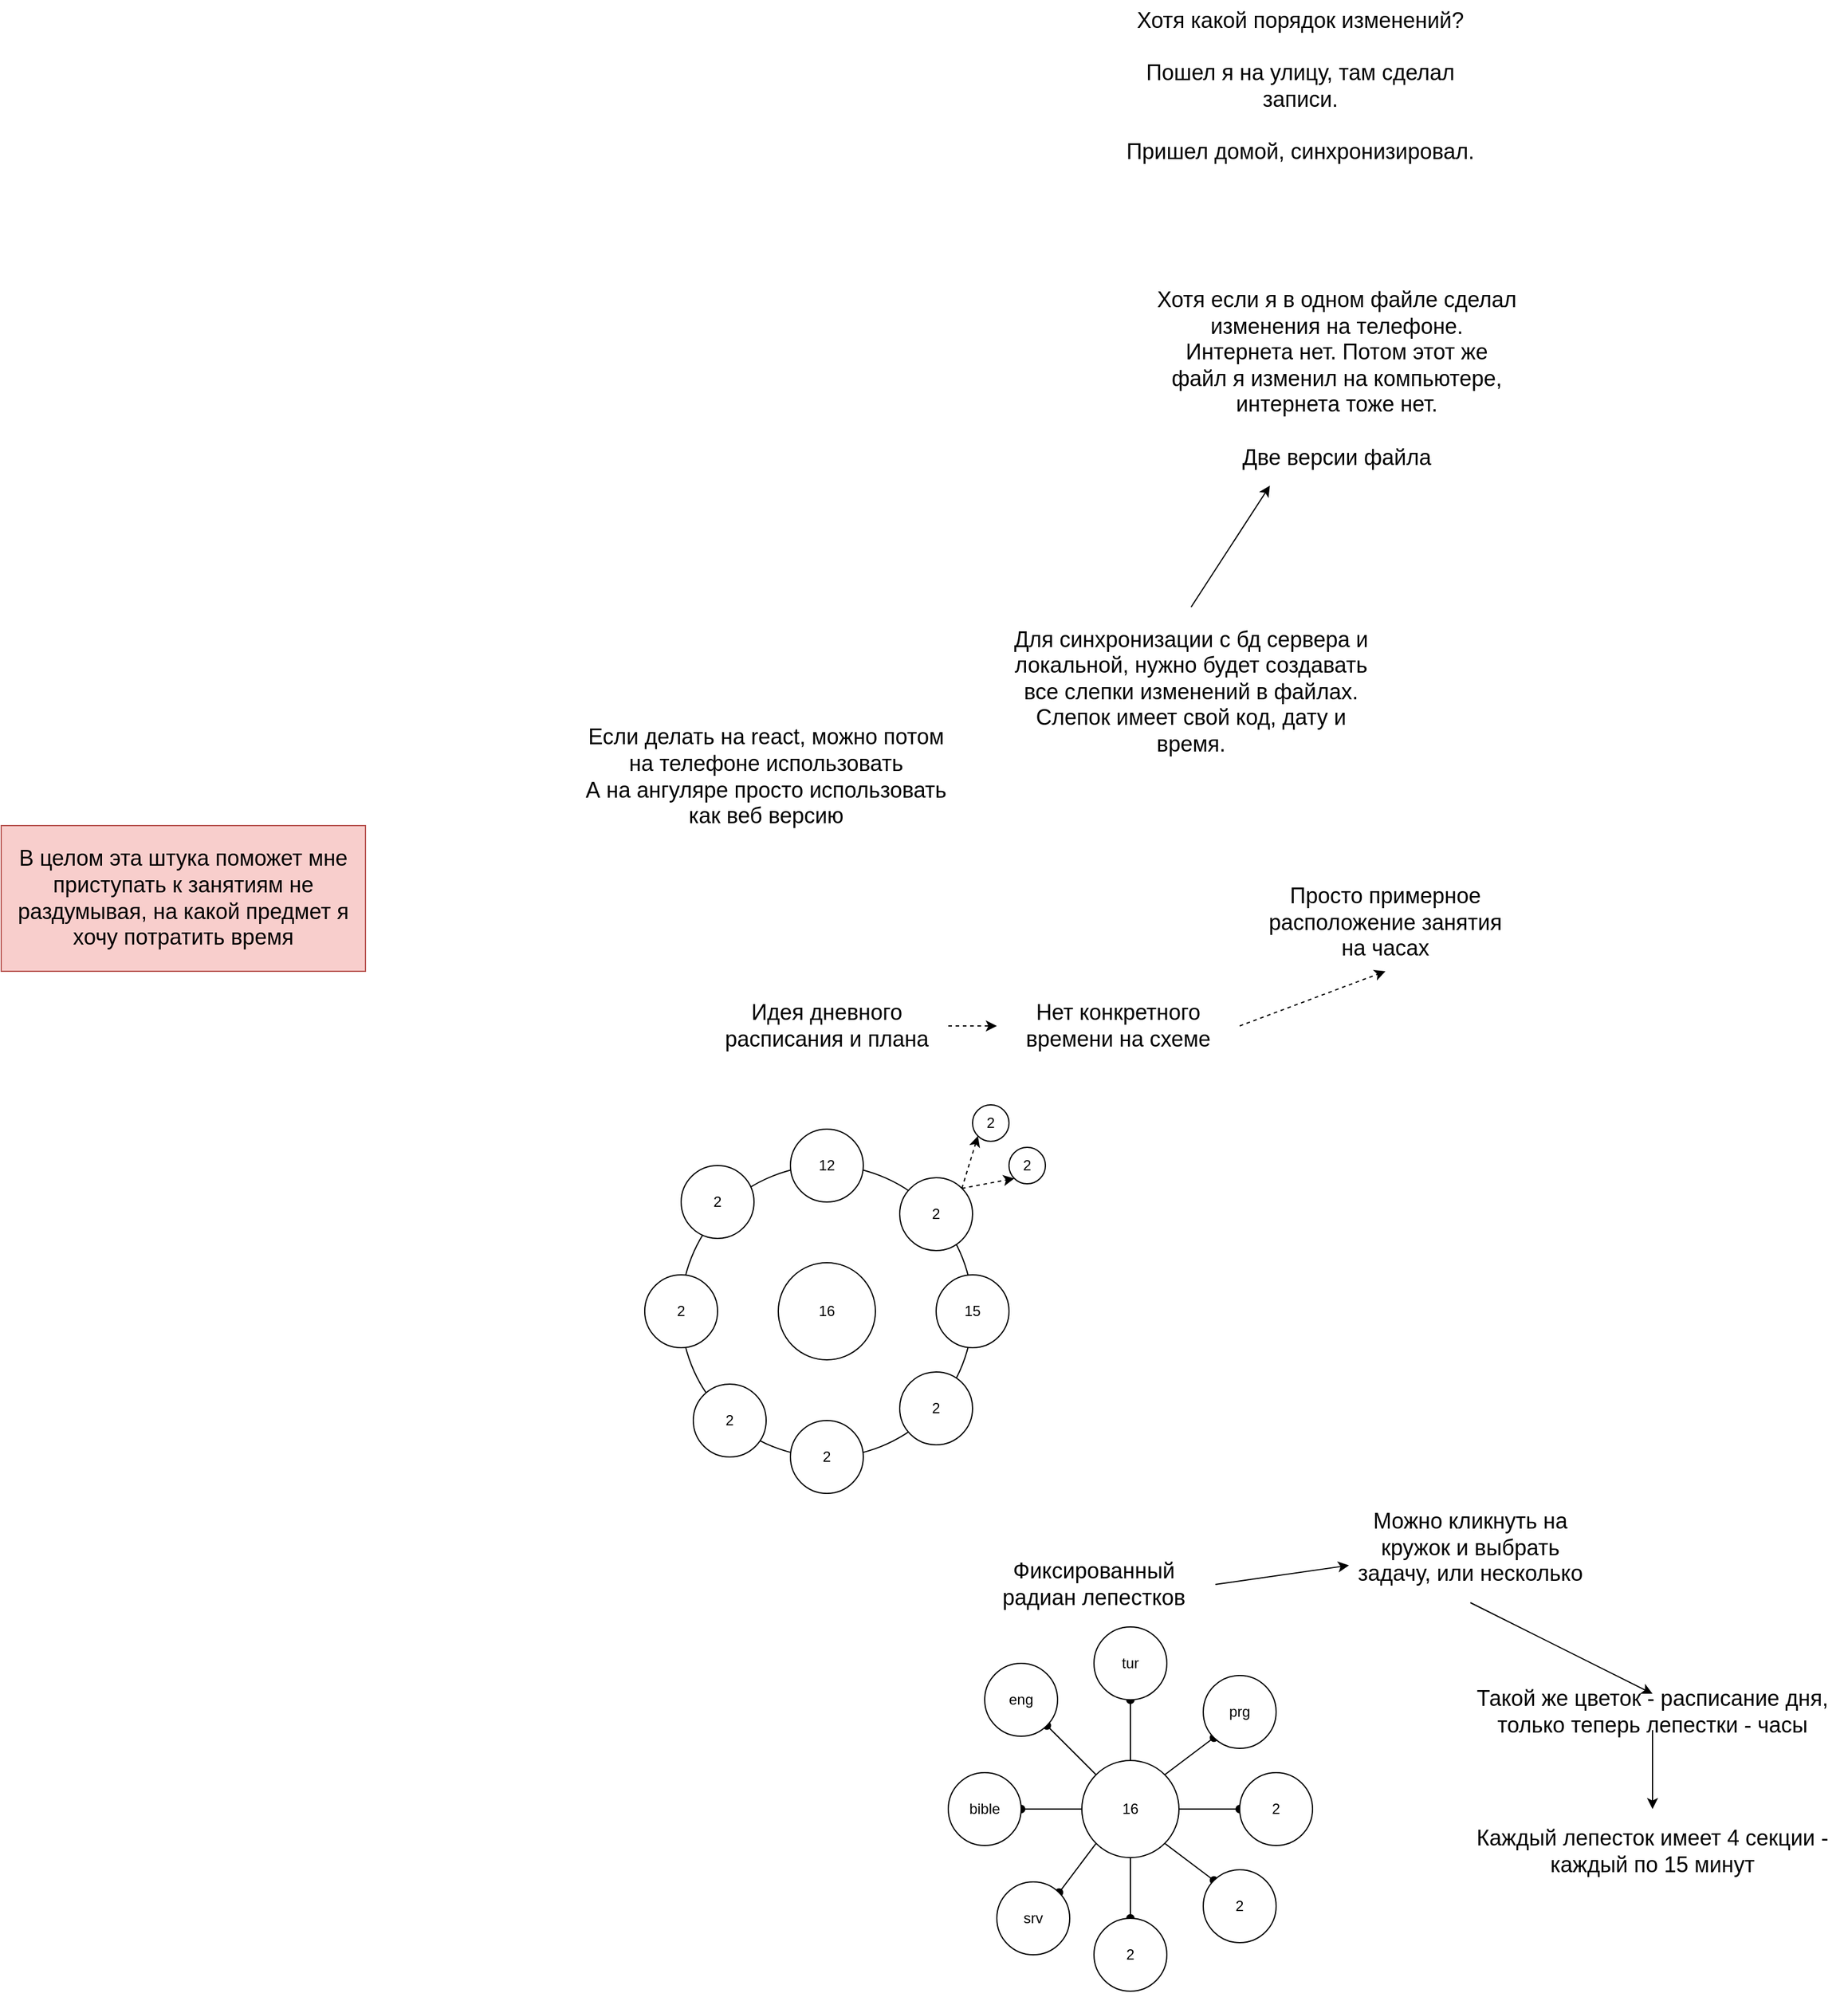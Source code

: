 <mxfile version="20.7.4" type="device"><diagram id="0Q4IL7FbnvLIN-00-HXQ" name="Page-1"><mxGraphModel dx="2002" dy="1829" grid="1" gridSize="10" guides="1" tooltips="1" connect="1" arrows="1" fold="1" page="1" pageScale="1" pageWidth="850" pageHeight="1100" math="0" shadow="0"><root><mxCell id="0"/><mxCell id="1" parent="0"/><mxCell id="SL_M_Cni7b0inNf8drw--4" value="" style="ellipse;whiteSpace=wrap;html=1;aspect=fixed;fillColor=none;" parent="1" vertex="1"><mxGeometry x="160" y="40" width="240" height="240" as="geometry"/></mxCell><mxCell id="SL_M_Cni7b0inNf8drw--1" value="16" style="ellipse;whiteSpace=wrap;html=1;aspect=fixed;" parent="1" vertex="1"><mxGeometry x="240" y="120" width="80" height="80" as="geometry"/></mxCell><mxCell id="SL_M_Cni7b0inNf8drw--2" value="12" style="ellipse;whiteSpace=wrap;html=1;aspect=fixed;" parent="1" vertex="1"><mxGeometry x="250" y="10" width="60" height="60" as="geometry"/></mxCell><mxCell id="SL_M_Cni7b0inNf8drw--14" style="edgeStyle=none;rounded=0;orthogonalLoop=1;jettySize=auto;html=1;exitX=1;exitY=0;exitDx=0;exitDy=0;entryX=0;entryY=1;entryDx=0;entryDy=0;fontSize=18;dashed=1;" parent="1" source="SL_M_Cni7b0inNf8drw--3" target="SL_M_Cni7b0inNf8drw--12" edge="1"><mxGeometry relative="1" as="geometry"/></mxCell><mxCell id="SL_M_Cni7b0inNf8drw--16" style="edgeStyle=none;rounded=0;orthogonalLoop=1;jettySize=auto;html=1;exitX=1;exitY=0;exitDx=0;exitDy=0;entryX=0;entryY=1;entryDx=0;entryDy=0;dashed=1;fontSize=18;" parent="1" source="SL_M_Cni7b0inNf8drw--3" target="SL_M_Cni7b0inNf8drw--15" edge="1"><mxGeometry relative="1" as="geometry"/></mxCell><mxCell id="SL_M_Cni7b0inNf8drw--3" value="2" style="ellipse;whiteSpace=wrap;html=1;aspect=fixed;" parent="1" vertex="1"><mxGeometry x="340" y="50" width="60" height="60" as="geometry"/></mxCell><mxCell id="SL_M_Cni7b0inNf8drw--5" value="15" style="ellipse;whiteSpace=wrap;html=1;aspect=fixed;" parent="1" vertex="1"><mxGeometry x="370" y="130" width="60" height="60" as="geometry"/></mxCell><mxCell id="SL_M_Cni7b0inNf8drw--6" value="2" style="ellipse;whiteSpace=wrap;html=1;aspect=fixed;" parent="1" vertex="1"><mxGeometry x="340" y="210" width="60" height="60" as="geometry"/></mxCell><mxCell id="SL_M_Cni7b0inNf8drw--7" value="2" style="ellipse;whiteSpace=wrap;html=1;aspect=fixed;" parent="1" vertex="1"><mxGeometry x="250" y="250" width="60" height="60" as="geometry"/></mxCell><mxCell id="SL_M_Cni7b0inNf8drw--8" value="2" style="ellipse;whiteSpace=wrap;html=1;aspect=fixed;" parent="1" vertex="1"><mxGeometry x="130" y="130" width="60" height="60" as="geometry"/></mxCell><mxCell id="SL_M_Cni7b0inNf8drw--9" value="2" style="ellipse;whiteSpace=wrap;html=1;aspect=fixed;" parent="1" vertex="1"><mxGeometry x="170" y="220" width="60" height="60" as="geometry"/></mxCell><mxCell id="SL_M_Cni7b0inNf8drw--10" value="2" style="ellipse;whiteSpace=wrap;html=1;aspect=fixed;" parent="1" vertex="1"><mxGeometry x="160" y="40" width="60" height="60" as="geometry"/></mxCell><mxCell id="SL_M_Cni7b0inNf8drw--18" style="edgeStyle=none;rounded=0;orthogonalLoop=1;jettySize=auto;html=1;exitX=1;exitY=0.5;exitDx=0;exitDy=0;dashed=1;fontSize=18;" parent="1" source="SL_M_Cni7b0inNf8drw--11" target="SL_M_Cni7b0inNf8drw--17" edge="1"><mxGeometry relative="1" as="geometry"/></mxCell><mxCell id="SL_M_Cni7b0inNf8drw--11" value="Идея дневного расписания и плана" style="text;html=1;strokeColor=none;fillColor=none;align=center;verticalAlign=middle;whiteSpace=wrap;rounded=0;fontSize=18;" parent="1" vertex="1"><mxGeometry x="180" y="-90" width="200" height="30" as="geometry"/></mxCell><mxCell id="SL_M_Cni7b0inNf8drw--12" value="2" style="ellipse;whiteSpace=wrap;html=1;aspect=fixed;" parent="1" vertex="1"><mxGeometry x="400" y="-10" width="30" height="30" as="geometry"/></mxCell><mxCell id="SL_M_Cni7b0inNf8drw--15" value="2" style="ellipse;whiteSpace=wrap;html=1;aspect=fixed;" parent="1" vertex="1"><mxGeometry x="430" y="25" width="30" height="30" as="geometry"/></mxCell><mxCell id="SL_M_Cni7b0inNf8drw--20" style="edgeStyle=none;rounded=0;orthogonalLoop=1;jettySize=auto;html=1;exitX=1;exitY=0.5;exitDx=0;exitDy=0;entryX=0.5;entryY=1;entryDx=0;entryDy=0;dashed=1;fontSize=18;" parent="1" source="SL_M_Cni7b0inNf8drw--17" target="SL_M_Cni7b0inNf8drw--19" edge="1"><mxGeometry relative="1" as="geometry"/></mxCell><mxCell id="SL_M_Cni7b0inNf8drw--17" value="Нет конкретного времени на схеме" style="text;html=1;strokeColor=none;fillColor=none;align=center;verticalAlign=middle;whiteSpace=wrap;rounded=0;fontSize=18;" parent="1" vertex="1"><mxGeometry x="420" y="-90" width="200" height="30" as="geometry"/></mxCell><mxCell id="SL_M_Cni7b0inNf8drw--19" value="Просто примерное расположение занятия на часах" style="text;html=1;strokeColor=none;fillColor=none;align=center;verticalAlign=middle;whiteSpace=wrap;rounded=0;fontSize=18;" parent="1" vertex="1"><mxGeometry x="640" y="-200" width="200" height="80" as="geometry"/></mxCell><mxCell id="SL_M_Cni7b0inNf8drw--21" value="Если делать на react, можно потом на телефоне использовать&lt;br&gt;А на ангуляре просто использовать как веб версию" style="text;html=1;strokeColor=none;fillColor=none;align=center;verticalAlign=middle;whiteSpace=wrap;rounded=0;fontSize=18;" parent="1" vertex="1"><mxGeometry x="80" y="-320" width="300" height="80" as="geometry"/></mxCell><mxCell id="IttxnQtj3DCh1pvHwRhF-3" style="rounded=0;orthogonalLoop=1;jettySize=auto;html=1;exitX=0.5;exitY=0;exitDx=0;exitDy=0;" parent="1" source="IttxnQtj3DCh1pvHwRhF-1" target="IttxnQtj3DCh1pvHwRhF-2" edge="1"><mxGeometry relative="1" as="geometry"/></mxCell><mxCell id="IttxnQtj3DCh1pvHwRhF-1" value="Для синхронизации с бд сервера и локальной, нужно будет создавать все слепки изменений в файлах.&lt;br&gt;Слепок имеет свой код, дату и время." style="text;html=1;strokeColor=none;fillColor=none;align=center;verticalAlign=middle;whiteSpace=wrap;rounded=0;fontSize=18;" parent="1" vertex="1"><mxGeometry x="430" y="-420" width="300" height="140" as="geometry"/></mxCell><mxCell id="IttxnQtj3DCh1pvHwRhF-2" value="Хотя если я в одном файле сделал изменения на телефоне. Интернета нет. Потом этот же файл я изменил на компьютере, интернета тоже нет.&lt;br&gt;&lt;br&gt;Две версии файла" style="text;html=1;strokeColor=none;fillColor=none;align=center;verticalAlign=top;whiteSpace=wrap;rounded=0;fontSize=18;" parent="1" vertex="1"><mxGeometry x="550" y="-690" width="300" height="170" as="geometry"/></mxCell><mxCell id="IttxnQtj3DCh1pvHwRhF-4" value="Хотя какой порядок изменений?&lt;br&gt;&lt;br&gt;Пошел я на улицу, там сделал записи.&lt;br&gt;&lt;br&gt;Пришел домой, синхронизировал." style="text;html=1;strokeColor=none;fillColor=none;align=center;verticalAlign=top;whiteSpace=wrap;rounded=0;fontSize=18;" parent="1" vertex="1"><mxGeometry x="520" y="-920" width="300" height="170" as="geometry"/></mxCell><mxCell id="IttxnQtj3DCh1pvHwRhF-29" style="edgeStyle=none;rounded=0;orthogonalLoop=1;jettySize=auto;html=1;exitX=1;exitY=0.5;exitDx=0;exitDy=0;endArrow=classic;endFill=1;" parent="1" source="IttxnQtj3DCh1pvHwRhF-5" target="IttxnQtj3DCh1pvHwRhF-28" edge="1"><mxGeometry relative="1" as="geometry"/></mxCell><mxCell id="IttxnQtj3DCh1pvHwRhF-5" value="Фиксированный радиан лепестков" style="text;html=1;strokeColor=none;fillColor=none;align=center;verticalAlign=middle;whiteSpace=wrap;rounded=0;fontSize=18;" parent="1" vertex="1"><mxGeometry x="400" y="370" width="200" height="30" as="geometry"/></mxCell><mxCell id="IttxnQtj3DCh1pvHwRhF-20" style="edgeStyle=none;rounded=0;orthogonalLoop=1;jettySize=auto;html=1;exitX=0;exitY=0;exitDx=0;exitDy=0;entryX=1;entryY=1;entryDx=0;entryDy=0;endArrow=oval;endFill=1;" parent="1" source="IttxnQtj3DCh1pvHwRhF-7" target="IttxnQtj3DCh1pvHwRhF-17" edge="1"><mxGeometry relative="1" as="geometry"/></mxCell><mxCell id="IttxnQtj3DCh1pvHwRhF-21" style="edgeStyle=none;rounded=0;orthogonalLoop=1;jettySize=auto;html=1;exitX=0.5;exitY=0;exitDx=0;exitDy=0;entryX=0.5;entryY=1;entryDx=0;entryDy=0;endArrow=oval;endFill=1;" parent="1" source="IttxnQtj3DCh1pvHwRhF-7" target="IttxnQtj3DCh1pvHwRhF-8" edge="1"><mxGeometry relative="1" as="geometry"/></mxCell><mxCell id="IttxnQtj3DCh1pvHwRhF-22" style="edgeStyle=none;rounded=0;orthogonalLoop=1;jettySize=auto;html=1;exitX=1;exitY=0;exitDx=0;exitDy=0;entryX=0;entryY=1;entryDx=0;entryDy=0;endArrow=oval;endFill=1;" parent="1" source="IttxnQtj3DCh1pvHwRhF-7" target="IttxnQtj3DCh1pvHwRhF-11" edge="1"><mxGeometry relative="1" as="geometry"/></mxCell><mxCell id="IttxnQtj3DCh1pvHwRhF-23" style="edgeStyle=none;rounded=0;orthogonalLoop=1;jettySize=auto;html=1;exitX=0;exitY=0.5;exitDx=0;exitDy=0;entryX=1;entryY=0.5;entryDx=0;entryDy=0;endArrow=oval;endFill=1;" parent="1" source="IttxnQtj3DCh1pvHwRhF-7" target="IttxnQtj3DCh1pvHwRhF-15" edge="1"><mxGeometry relative="1" as="geometry"/></mxCell><mxCell id="IttxnQtj3DCh1pvHwRhF-24" style="edgeStyle=none;rounded=0;orthogonalLoop=1;jettySize=auto;html=1;exitX=0;exitY=1;exitDx=0;exitDy=0;entryX=1;entryY=0;entryDx=0;entryDy=0;endArrow=oval;endFill=1;" parent="1" source="IttxnQtj3DCh1pvHwRhF-7" target="IttxnQtj3DCh1pvHwRhF-16" edge="1"><mxGeometry relative="1" as="geometry"/></mxCell><mxCell id="IttxnQtj3DCh1pvHwRhF-25" style="edgeStyle=none;rounded=0;orthogonalLoop=1;jettySize=auto;html=1;exitX=0.5;exitY=1;exitDx=0;exitDy=0;entryX=0.5;entryY=0;entryDx=0;entryDy=0;endArrow=oval;endFill=1;" parent="1" source="IttxnQtj3DCh1pvHwRhF-7" target="IttxnQtj3DCh1pvHwRhF-14" edge="1"><mxGeometry relative="1" as="geometry"/></mxCell><mxCell id="IttxnQtj3DCh1pvHwRhF-26" style="edgeStyle=none;rounded=0;orthogonalLoop=1;jettySize=auto;html=1;exitX=1;exitY=1;exitDx=0;exitDy=0;entryX=0;entryY=0;entryDx=0;entryDy=0;endArrow=oval;endFill=1;" parent="1" source="IttxnQtj3DCh1pvHwRhF-7" target="IttxnQtj3DCh1pvHwRhF-13" edge="1"><mxGeometry relative="1" as="geometry"/></mxCell><mxCell id="IttxnQtj3DCh1pvHwRhF-27" style="edgeStyle=none;rounded=0;orthogonalLoop=1;jettySize=auto;html=1;exitX=1;exitY=0.5;exitDx=0;exitDy=0;entryX=0;entryY=0.5;entryDx=0;entryDy=0;endArrow=oval;endFill=1;" parent="1" source="IttxnQtj3DCh1pvHwRhF-7" target="IttxnQtj3DCh1pvHwRhF-12" edge="1"><mxGeometry relative="1" as="geometry"/></mxCell><mxCell id="IttxnQtj3DCh1pvHwRhF-7" value="16" style="ellipse;whiteSpace=wrap;html=1;aspect=fixed;" parent="1" vertex="1"><mxGeometry x="490" y="530" width="80" height="80" as="geometry"/></mxCell><mxCell id="IttxnQtj3DCh1pvHwRhF-8" value="tur" style="ellipse;whiteSpace=wrap;html=1;aspect=fixed;" parent="1" vertex="1"><mxGeometry x="500" y="420" width="60" height="60" as="geometry"/></mxCell><mxCell id="IttxnQtj3DCh1pvHwRhF-11" value="prg" style="ellipse;whiteSpace=wrap;html=1;aspect=fixed;" parent="1" vertex="1"><mxGeometry x="590" y="460" width="60" height="60" as="geometry"/></mxCell><mxCell id="IttxnQtj3DCh1pvHwRhF-12" value="2" style="ellipse;whiteSpace=wrap;html=1;aspect=fixed;" parent="1" vertex="1"><mxGeometry x="620" y="540" width="60" height="60" as="geometry"/></mxCell><mxCell id="IttxnQtj3DCh1pvHwRhF-13" value="2" style="ellipse;whiteSpace=wrap;html=1;aspect=fixed;" parent="1" vertex="1"><mxGeometry x="590" y="620" width="60" height="60" as="geometry"/></mxCell><mxCell id="IttxnQtj3DCh1pvHwRhF-14" value="2" style="ellipse;whiteSpace=wrap;html=1;aspect=fixed;" parent="1" vertex="1"><mxGeometry x="500" y="660" width="60" height="60" as="geometry"/></mxCell><mxCell id="IttxnQtj3DCh1pvHwRhF-15" value="bible" style="ellipse;whiteSpace=wrap;html=1;aspect=fixed;" parent="1" vertex="1"><mxGeometry x="380" y="540" width="60" height="60" as="geometry"/></mxCell><mxCell id="IttxnQtj3DCh1pvHwRhF-16" value="srv" style="ellipse;whiteSpace=wrap;html=1;aspect=fixed;" parent="1" vertex="1"><mxGeometry x="420" y="630" width="60" height="60" as="geometry"/></mxCell><mxCell id="IttxnQtj3DCh1pvHwRhF-17" value="eng" style="ellipse;whiteSpace=wrap;html=1;aspect=fixed;" parent="1" vertex="1"><mxGeometry x="410" y="450" width="60" height="60" as="geometry"/></mxCell><mxCell id="IttxnQtj3DCh1pvHwRhF-31" style="edgeStyle=none;rounded=0;orthogonalLoop=1;jettySize=auto;html=1;exitX=0.5;exitY=1;exitDx=0;exitDy=0;entryX=0.5;entryY=0;entryDx=0;entryDy=0;endArrow=classic;endFill=1;" parent="1" source="IttxnQtj3DCh1pvHwRhF-28" target="IttxnQtj3DCh1pvHwRhF-30" edge="1"><mxGeometry relative="1" as="geometry"/></mxCell><mxCell id="IttxnQtj3DCh1pvHwRhF-28" value="Можно кликнуть на кружок и выбрать задачу, или несколько" style="text;html=1;strokeColor=none;fillColor=none;align=center;verticalAlign=middle;whiteSpace=wrap;rounded=0;fontSize=18;" parent="1" vertex="1"><mxGeometry x="710" y="310" width="200" height="90" as="geometry"/></mxCell><mxCell id="IttxnQtj3DCh1pvHwRhF-33" style="edgeStyle=none;rounded=0;orthogonalLoop=1;jettySize=auto;html=1;exitX=0.5;exitY=1;exitDx=0;exitDy=0;endArrow=classic;endFill=1;" parent="1" source="IttxnQtj3DCh1pvHwRhF-30" target="IttxnQtj3DCh1pvHwRhF-32" edge="1"><mxGeometry relative="1" as="geometry"/></mxCell><mxCell id="IttxnQtj3DCh1pvHwRhF-30" value="Такой же цветок - расписание дня, только теперь лепестки - часы" style="text;html=1;strokeColor=none;fillColor=none;align=center;verticalAlign=middle;whiteSpace=wrap;rounded=0;fontSize=18;" parent="1" vertex="1"><mxGeometry x="800" y="475" width="320" height="30" as="geometry"/></mxCell><mxCell id="IttxnQtj3DCh1pvHwRhF-32" value="Каждый лепесток имеет 4 секции - каждый по 15 минут" style="text;html=1;strokeColor=none;fillColor=none;align=center;verticalAlign=middle;whiteSpace=wrap;rounded=0;fontSize=18;" parent="1" vertex="1"><mxGeometry x="800" y="570" width="320" height="70" as="geometry"/></mxCell><mxCell id="36WTxbemV0-nK1C0ijZ0-1" value="В целом эта штука поможет мне приступать к занятиям не раздумывая, на какой предмет я хочу потратить время" style="text;html=1;strokeColor=#b85450;fillColor=#f8cecc;align=center;verticalAlign=middle;whiteSpace=wrap;rounded=0;fontSize=18;" parent="1" vertex="1"><mxGeometry x="-400" y="-240" width="300" height="120" as="geometry"/></mxCell></root></mxGraphModel></diagram></mxfile>